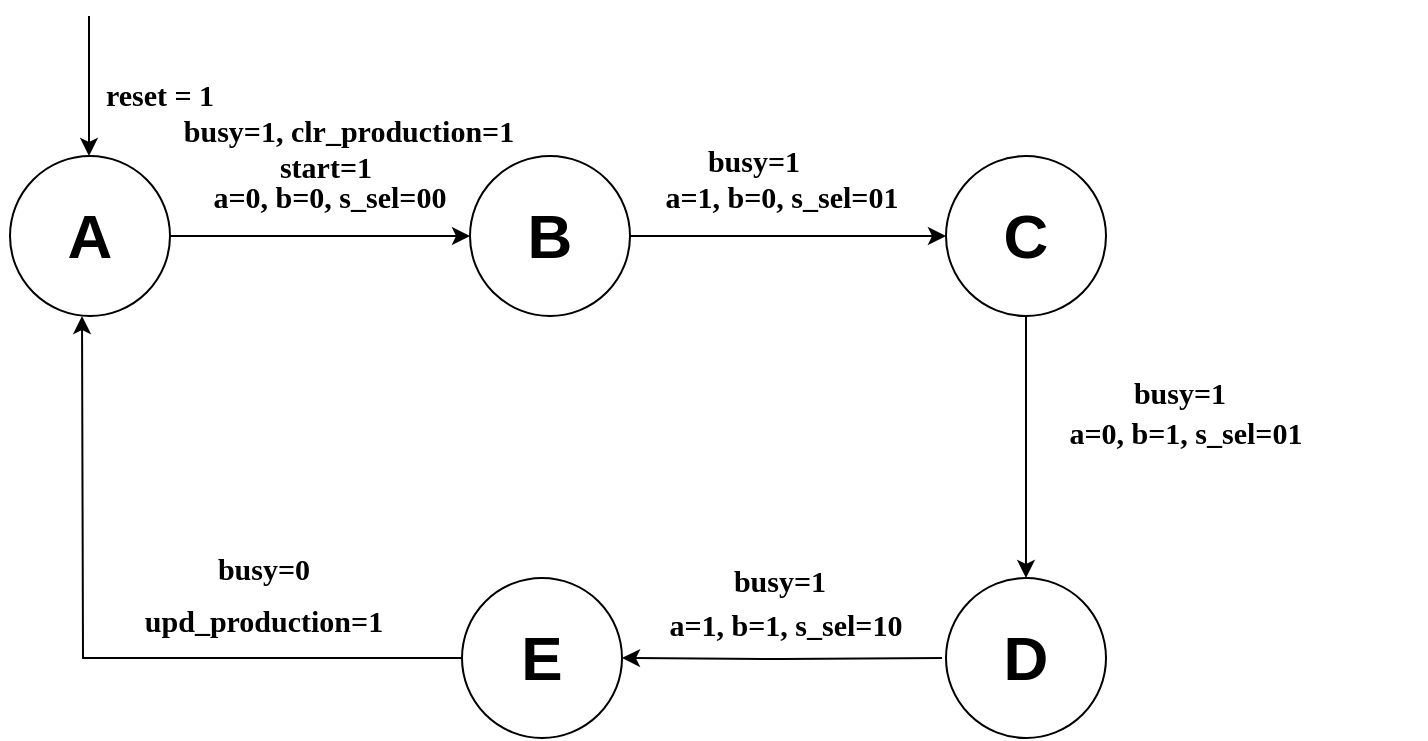 <mxfile version="16.2.4" type="github"><diagram id="0yxoZZdaeAvxIObHSNhA" name="Page-1"><mxGraphModel dx="1038" dy="1675" grid="0" gridSize="10" guides="1" tooltips="1" connect="1" arrows="1" fold="1" page="1" pageScale="1" pageWidth="850" pageHeight="1100" math="0" shadow="0"><root><mxCell id="0"/><mxCell id="1" parent="0"/><mxCell id="A2qnpwEKN-Jw2Tp_X-vN-10" value="" style="group" parent="1" vertex="1" connectable="0"><mxGeometry x="50" width="270" height="120" as="geometry"/></mxCell><mxCell id="A2qnpwEKN-Jw2Tp_X-vN-8" style="edgeStyle=orthogonalEdgeStyle;rounded=0;orthogonalLoop=1;jettySize=auto;html=1;" parent="A2qnpwEKN-Jw2Tp_X-vN-10" edge="1"><mxGeometry relative="1" as="geometry"><mxPoint x="39.5" y="40" as="targetPoint"/><mxPoint x="39.5" y="-30" as="sourcePoint"/><Array as="points"><mxPoint x="39.5"/><mxPoint x="39.5"/></Array></mxGeometry></mxCell><mxCell id="A2qnpwEKN-Jw2Tp_X-vN-9" value="&lt;h1 style=&quot;font-size: 15px&quot;&gt;reset = 1&lt;/h1&gt;" style="text;html=1;strokeColor=none;fillColor=none;align=center;verticalAlign=middle;whiteSpace=wrap;rounded=0;fontFamily=Times New Roman;fontSize=31;rotation=0;" parent="A2qnpwEKN-Jw2Tp_X-vN-10" vertex="1"><mxGeometry x="-5" y="4" width="160" height="10" as="geometry"/></mxCell><mxCell id="mmlGPViRKiMGI0Nl_u0o-4" value="" style="group" vertex="1" connectable="0" parent="A2qnpwEKN-Jw2Tp_X-vN-10"><mxGeometry y="40" width="240" height="80" as="geometry"/></mxCell><mxCell id="A2qnpwEKN-Jw2Tp_X-vN-1" value="&lt;h1 style=&quot;font-size: 31px&quot;&gt;A&lt;/h1&gt;" style="ellipse;whiteSpace=wrap;html=1;aspect=fixed;" parent="mmlGPViRKiMGI0Nl_u0o-4" vertex="1"><mxGeometry width="80" height="80" as="geometry"/></mxCell><mxCell id="mmlGPViRKiMGI0Nl_u0o-3" value="&lt;h1 style=&quot;font-size: 15px&quot;&gt;a=0, b=0, s_sel=00&lt;/h1&gt;" style="text;html=1;strokeColor=none;fillColor=none;align=center;verticalAlign=middle;whiteSpace=wrap;rounded=0;fontFamily=Times New Roman;fontSize=31;" vertex="1" parent="mmlGPViRKiMGI0Nl_u0o-4"><mxGeometry x="80" y="15" width="160" height="10" as="geometry"/></mxCell><mxCell id="mmlGPViRKiMGI0Nl_u0o-31" value="&lt;h1 style=&quot;font-size: 15px&quot;&gt;start=1&lt;/h1&gt;" style="text;html=1;strokeColor=none;fillColor=none;align=center;verticalAlign=middle;whiteSpace=wrap;rounded=0;fontFamily=Times New Roman;fontSize=31;" vertex="1" parent="mmlGPViRKiMGI0Nl_u0o-4"><mxGeometry x="78" width="160" height="10" as="geometry"/></mxCell><mxCell id="mmlGPViRKiMGI0Nl_u0o-33" value="&lt;h1 style=&quot;font-size: 15px&quot;&gt;busy=1, clr_production=1&lt;/h1&gt;" style="text;html=1;strokeColor=none;fillColor=none;align=center;verticalAlign=middle;whiteSpace=wrap;rounded=0;fontFamily=Times New Roman;fontSize=31;" vertex="1" parent="A2qnpwEKN-Jw2Tp_X-vN-10"><mxGeometry x="80" y="22" width="179" height="10" as="geometry"/></mxCell><mxCell id="mmlGPViRKiMGI0Nl_u0o-37" value="&lt;h1 style=&quot;font-size: 15px&quot;&gt;&lt;br&gt;&lt;/h1&gt;" style="text;html=1;strokeColor=none;fillColor=none;align=center;verticalAlign=middle;whiteSpace=wrap;rounded=0;fontFamily=Times New Roman;fontSize=31;" vertex="1" parent="A2qnpwEKN-Jw2Tp_X-vN-10"><mxGeometry x="99" y="7" width="160" height="10" as="geometry"/></mxCell><mxCell id="A2qnpwEKN-Jw2Tp_X-vN-11" style="edgeStyle=orthogonalEdgeStyle;rounded=0;orthogonalLoop=1;jettySize=auto;html=1;exitX=1;exitY=0.5;exitDx=0;exitDy=0;fontFamily=Times New Roman;fontSize=15;entryX=0;entryY=0.5;entryDx=0;entryDy=0;" parent="1" source="A2qnpwEKN-Jw2Tp_X-vN-1" edge="1" target="mmlGPViRKiMGI0Nl_u0o-9"><mxGeometry relative="1" as="geometry"><mxPoint x="250" y="80" as="targetPoint"/><Array as="points"/></mxGeometry></mxCell><mxCell id="mmlGPViRKiMGI0Nl_u0o-5" value="" style="group" vertex="1" connectable="0" parent="1"><mxGeometry x="280" width="240" height="120" as="geometry"/></mxCell><mxCell id="mmlGPViRKiMGI0Nl_u0o-8" value="" style="group" vertex="1" connectable="0" parent="mmlGPViRKiMGI0Nl_u0o-5"><mxGeometry y="40" width="240" height="80" as="geometry"/></mxCell><mxCell id="mmlGPViRKiMGI0Nl_u0o-15" value="" style="group" vertex="1" connectable="0" parent="mmlGPViRKiMGI0Nl_u0o-8"><mxGeometry width="240" height="80" as="geometry"/></mxCell><mxCell id="mmlGPViRKiMGI0Nl_u0o-9" value="&lt;h1 style=&quot;font-size: 31px&quot;&gt;B&lt;/h1&gt;" style="ellipse;whiteSpace=wrap;html=1;aspect=fixed;" vertex="1" parent="mmlGPViRKiMGI0Nl_u0o-15"><mxGeometry width="80" height="80" as="geometry"/></mxCell><mxCell id="mmlGPViRKiMGI0Nl_u0o-10" value="&lt;h1 style=&quot;font-size: 15px&quot;&gt;a=1, b=0, s_sel=01&lt;/h1&gt;" style="text;html=1;strokeColor=none;fillColor=none;align=center;verticalAlign=middle;whiteSpace=wrap;rounded=0;fontFamily=Times New Roman;fontSize=31;" vertex="1" parent="mmlGPViRKiMGI0Nl_u0o-15"><mxGeometry x="76" y="15" width="160" height="10" as="geometry"/></mxCell><mxCell id="mmlGPViRKiMGI0Nl_u0o-34" value="&lt;h1 style=&quot;font-size: 15px&quot;&gt;busy=1&lt;/h1&gt;" style="text;html=1;strokeColor=none;fillColor=none;align=center;verticalAlign=middle;whiteSpace=wrap;rounded=0;fontFamily=Times New Roman;fontSize=31;" vertex="1" parent="mmlGPViRKiMGI0Nl_u0o-5"><mxGeometry x="62" y="37" width="160" height="10" as="geometry"/></mxCell><mxCell id="mmlGPViRKiMGI0Nl_u0o-13" style="edgeStyle=orthogonalEdgeStyle;rounded=0;orthogonalLoop=1;jettySize=auto;html=1;exitX=1;exitY=0.5;exitDx=0;exitDy=0;entryX=0;entryY=0.5;entryDx=0;entryDy=0;" edge="1" parent="1" source="mmlGPViRKiMGI0Nl_u0o-9" target="mmlGPViRKiMGI0Nl_u0o-17"><mxGeometry relative="1" as="geometry"><mxPoint x="510" y="80" as="targetPoint"/></mxGeometry></mxCell><mxCell id="mmlGPViRKiMGI0Nl_u0o-16" value="" style="group" vertex="1" connectable="0" parent="1"><mxGeometry x="518" y="40" width="240" height="80" as="geometry"/></mxCell><mxCell id="mmlGPViRKiMGI0Nl_u0o-17" value="&lt;h1 style=&quot;font-size: 31px&quot;&gt;C&lt;/h1&gt;" style="ellipse;whiteSpace=wrap;html=1;aspect=fixed;" vertex="1" parent="mmlGPViRKiMGI0Nl_u0o-16"><mxGeometry width="80" height="80" as="geometry"/></mxCell><mxCell id="mmlGPViRKiMGI0Nl_u0o-19" style="edgeStyle=orthogonalEdgeStyle;rounded=0;orthogonalLoop=1;jettySize=auto;html=1;entryX=0.5;entryY=0;entryDx=0;entryDy=0;" edge="1" parent="1" source="mmlGPViRKiMGI0Nl_u0o-17" target="mmlGPViRKiMGI0Nl_u0o-21"><mxGeometry relative="1" as="geometry"><mxPoint x="556" y="235" as="targetPoint"/><Array as="points"><mxPoint x="558" y="145"/><mxPoint x="558" y="145"/></Array></mxGeometry></mxCell><mxCell id="mmlGPViRKiMGI0Nl_u0o-20" value="" style="group" vertex="1" connectable="0" parent="1"><mxGeometry x="518" y="251" width="240" height="80" as="geometry"/></mxCell><mxCell id="mmlGPViRKiMGI0Nl_u0o-21" value="&lt;h1 style=&quot;font-size: 31px&quot;&gt;D&lt;/h1&gt;" style="ellipse;whiteSpace=wrap;html=1;aspect=fixed;" vertex="1" parent="mmlGPViRKiMGI0Nl_u0o-20"><mxGeometry width="80" height="80" as="geometry"/></mxCell><mxCell id="mmlGPViRKiMGI0Nl_u0o-23" style="edgeStyle=orthogonalEdgeStyle;rounded=0;orthogonalLoop=1;jettySize=auto;html=1;entryX=1;entryY=0.5;entryDx=0;entryDy=0;" edge="1" parent="1" target="mmlGPViRKiMGI0Nl_u0o-25"><mxGeometry relative="1" as="geometry"><mxPoint x="362" y="284" as="targetPoint"/><mxPoint x="516" y="291" as="sourcePoint"/></mxGeometry></mxCell><mxCell id="mmlGPViRKiMGI0Nl_u0o-24" value="" style="group" vertex="1" connectable="0" parent="1"><mxGeometry x="276" y="251" width="242" height="80" as="geometry"/></mxCell><mxCell id="mmlGPViRKiMGI0Nl_u0o-25" value="&lt;h1 style=&quot;font-size: 31px&quot;&gt;E&lt;/h1&gt;" style="ellipse;whiteSpace=wrap;html=1;aspect=fixed;" vertex="1" parent="mmlGPViRKiMGI0Nl_u0o-24"><mxGeometry width="80" height="80" as="geometry"/></mxCell><mxCell id="mmlGPViRKiMGI0Nl_u0o-22" value="&lt;h1 style=&quot;font-size: 15px&quot;&gt;a=1, b=1, s_sel=10&lt;/h1&gt;" style="text;html=1;strokeColor=none;fillColor=none;align=center;verticalAlign=middle;whiteSpace=wrap;rounded=0;fontFamily=Times New Roman;fontSize=31;" vertex="1" parent="mmlGPViRKiMGI0Nl_u0o-24"><mxGeometry x="82" y="18" width="160" height="10" as="geometry"/></mxCell><mxCell id="mmlGPViRKiMGI0Nl_u0o-27" style="edgeStyle=orthogonalEdgeStyle;rounded=0;orthogonalLoop=1;jettySize=auto;html=1;exitX=0;exitY=0.5;exitDx=0;exitDy=0;" edge="1" parent="1" source="mmlGPViRKiMGI0Nl_u0o-25"><mxGeometry relative="1" as="geometry"><mxPoint x="86" y="120.0" as="targetPoint"/><mxPoint x="276" y="273.6" as="sourcePoint"/></mxGeometry></mxCell><mxCell id="mmlGPViRKiMGI0Nl_u0o-18" value="&lt;h1 style=&quot;font-size: 15px&quot;&gt;a=0, b=1, s_sel=01&lt;/h1&gt;" style="text;html=1;strokeColor=none;fillColor=none;align=center;verticalAlign=middle;whiteSpace=wrap;rounded=0;fontFamily=Times New Roman;fontSize=31;" vertex="1" parent="1"><mxGeometry x="558" y="173" width="160" height="10" as="geometry"/></mxCell><mxCell id="mmlGPViRKiMGI0Nl_u0o-32" value="&lt;h1 style=&quot;font-size: 15px&quot;&gt;busy=0&lt;/h1&gt;" style="text;html=1;strokeColor=none;fillColor=none;align=center;verticalAlign=middle;whiteSpace=wrap;rounded=0;fontFamily=Times New Roman;fontSize=31;" vertex="1" parent="1"><mxGeometry x="97" y="241" width="160" height="10" as="geometry"/></mxCell><mxCell id="mmlGPViRKiMGI0Nl_u0o-35" value="&lt;h1 style=&quot;font-size: 15px&quot;&gt;busy=1&lt;/h1&gt;" style="text;html=1;strokeColor=none;fillColor=none;align=center;verticalAlign=middle;whiteSpace=wrap;rounded=0;fontFamily=Times New Roman;fontSize=31;" vertex="1" parent="1"><mxGeometry x="555" y="153" width="160" height="10" as="geometry"/></mxCell><mxCell id="mmlGPViRKiMGI0Nl_u0o-36" value="&lt;h1 style=&quot;font-size: 15px&quot;&gt;busy=1&lt;/h1&gt;" style="text;html=1;strokeColor=none;fillColor=none;align=center;verticalAlign=middle;whiteSpace=wrap;rounded=0;fontFamily=Times New Roman;fontSize=31;" vertex="1" parent="1"><mxGeometry x="355" y="247" width="160" height="10" as="geometry"/></mxCell><mxCell id="mmlGPViRKiMGI0Nl_u0o-39" value="&lt;h1 style=&quot;font-size: 15px&quot;&gt;upd_production=1&lt;/h1&gt;" style="text;html=1;strokeColor=none;fillColor=none;align=center;verticalAlign=middle;whiteSpace=wrap;rounded=0;fontFamily=Times New Roman;fontSize=31;" vertex="1" parent="1"><mxGeometry x="97" y="267" width="160" height="10" as="geometry"/></mxCell></root></mxGraphModel></diagram></mxfile>